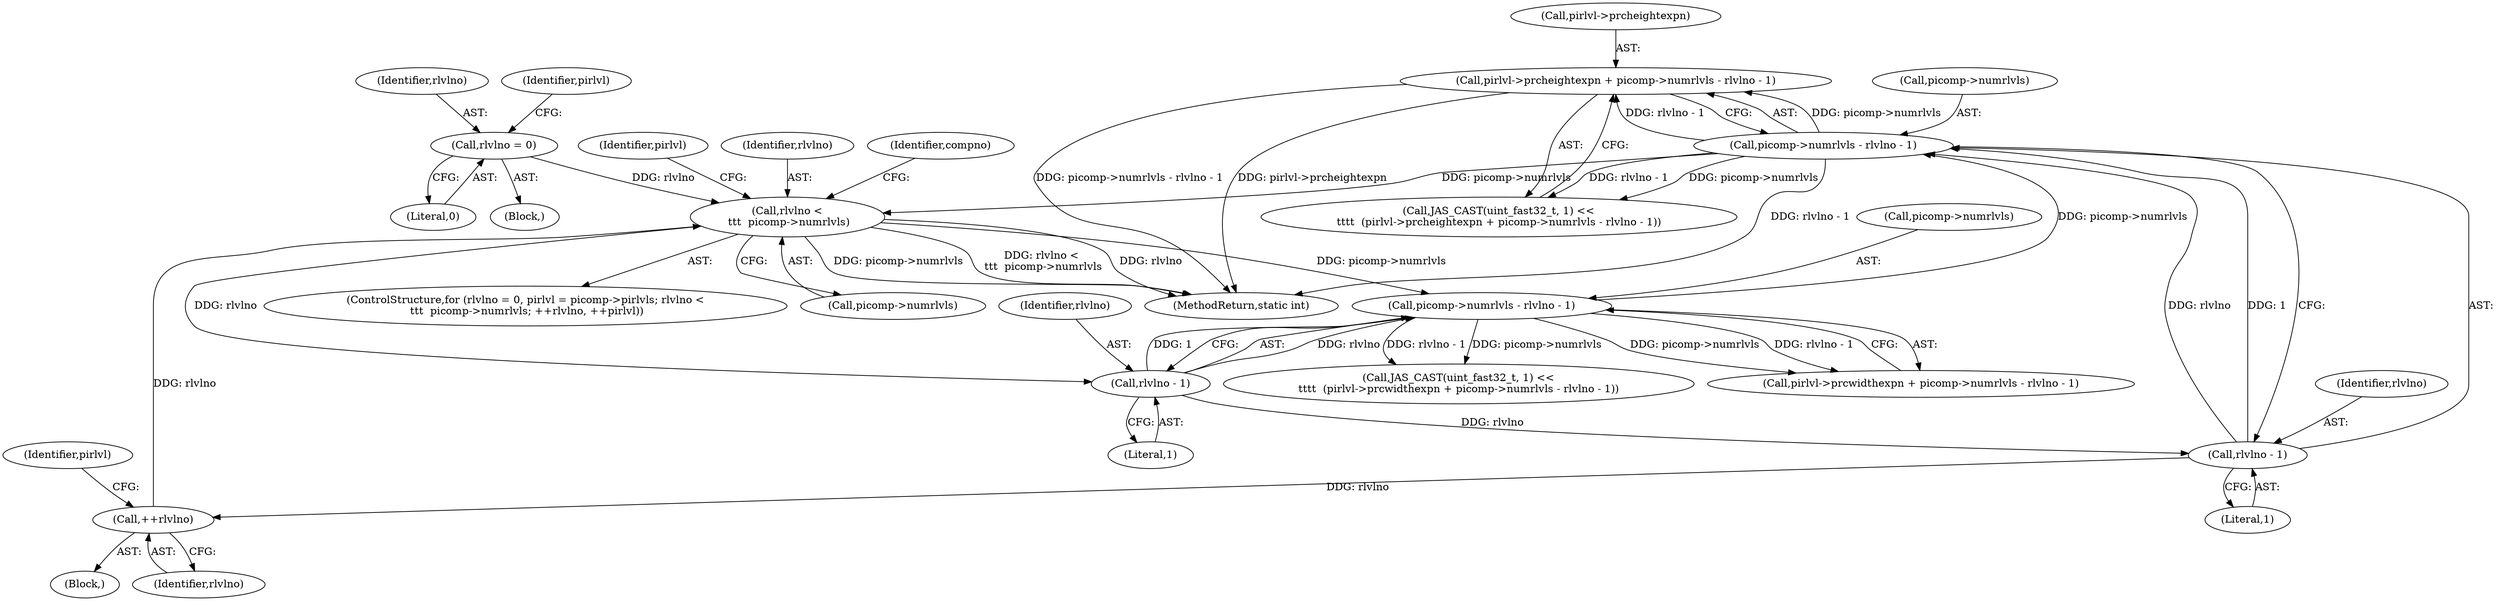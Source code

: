 digraph "0_jasper_aa0b0f79ade5eef8b0e7a214c03f5af54b36ba7d_2@pointer" {
"1000248" [label="(Call,pirlvl->prcheightexpn + picomp->numrlvls - rlvlno - 1)"];
"1000252" [label="(Call,picomp->numrlvls - rlvlno - 1)"];
"1000231" [label="(Call,picomp->numrlvls - rlvlno - 1)"];
"1000174" [label="(Call,rlvlno <\n \t\t\t  picomp->numrlvls)"];
"1000166" [label="(Call,rlvlno = 0)"];
"1000180" [label="(Call,++rlvlno)"];
"1000256" [label="(Call,rlvlno - 1)"];
"1000235" [label="(Call,rlvlno - 1)"];
"1000227" [label="(Call,pirlvl->prcwidthexpn + picomp->numrlvls - rlvlno - 1)"];
"1000258" [label="(Literal,1)"];
"1000190" [label="(Identifier,pirlvl)"];
"1000168" [label="(Literal,0)"];
"1000252" [label="(Call,picomp->numrlvls - rlvlno - 1)"];
"1000253" [label="(Call,picomp->numrlvls)"];
"1000166" [label="(Call,rlvlno = 0)"];
"1000164" [label="(ControlStructure,for (rlvlno = 0, pirlvl = picomp->pirlvls; rlvlno <\n \t\t\t  picomp->numrlvls; ++rlvlno, ++pirlvl))"];
"1000174" [label="(Call,rlvlno <\n \t\t\t  picomp->numrlvls)"];
"1000257" [label="(Identifier,rlvlno)"];
"1000256" [label="(Call,rlvlno - 1)"];
"1000183" [label="(Identifier,pirlvl)"];
"1000248" [label="(Call,pirlvl->prcheightexpn + picomp->numrlvls - rlvlno - 1)"];
"1000236" [label="(Identifier,rlvlno)"];
"1000244" [label="(Call,JAS_CAST(uint_fast32_t, 1) <<\n\t\t\t\t  (pirlvl->prcheightexpn + picomp->numrlvls - rlvlno - 1))"];
"1000249" [label="(Call,pirlvl->prcheightexpn)"];
"1000176" [label="(Call,picomp->numrlvls)"];
"1000170" [label="(Identifier,pirlvl)"];
"1000717" [label="(MethodReturn,static int)"];
"1000235" [label="(Call,rlvlno - 1)"];
"1000231" [label="(Call,picomp->numrlvls - rlvlno - 1)"];
"1000237" [label="(Literal,1)"];
"1000175" [label="(Identifier,rlvlno)"];
"1000180" [label="(Call,++rlvlno)"];
"1000223" [label="(Call,JAS_CAST(uint_fast32_t, 1) <<\n\t\t\t\t  (pirlvl->prcwidthexpn + picomp->numrlvls - rlvlno - 1))"];
"1000232" [label="(Call,picomp->numrlvls)"];
"1000160" [label="(Identifier,compno)"];
"1000179" [label="(Block,)"];
"1000181" [label="(Identifier,rlvlno)"];
"1000167" [label="(Identifier,rlvlno)"];
"1000165" [label="(Block,)"];
"1000248" -> "1000244"  [label="AST: "];
"1000248" -> "1000252"  [label="CFG: "];
"1000249" -> "1000248"  [label="AST: "];
"1000252" -> "1000248"  [label="AST: "];
"1000244" -> "1000248"  [label="CFG: "];
"1000248" -> "1000717"  [label="DDG: picomp->numrlvls - rlvlno - 1"];
"1000248" -> "1000717"  [label="DDG: pirlvl->prcheightexpn"];
"1000252" -> "1000248"  [label="DDG: picomp->numrlvls"];
"1000252" -> "1000248"  [label="DDG: rlvlno - 1"];
"1000252" -> "1000256"  [label="CFG: "];
"1000253" -> "1000252"  [label="AST: "];
"1000256" -> "1000252"  [label="AST: "];
"1000252" -> "1000717"  [label="DDG: rlvlno - 1"];
"1000252" -> "1000174"  [label="DDG: picomp->numrlvls"];
"1000252" -> "1000244"  [label="DDG: picomp->numrlvls"];
"1000252" -> "1000244"  [label="DDG: rlvlno - 1"];
"1000231" -> "1000252"  [label="DDG: picomp->numrlvls"];
"1000256" -> "1000252"  [label="DDG: rlvlno"];
"1000256" -> "1000252"  [label="DDG: 1"];
"1000231" -> "1000227"  [label="AST: "];
"1000231" -> "1000235"  [label="CFG: "];
"1000232" -> "1000231"  [label="AST: "];
"1000235" -> "1000231"  [label="AST: "];
"1000227" -> "1000231"  [label="CFG: "];
"1000231" -> "1000223"  [label="DDG: picomp->numrlvls"];
"1000231" -> "1000223"  [label="DDG: rlvlno - 1"];
"1000231" -> "1000227"  [label="DDG: picomp->numrlvls"];
"1000231" -> "1000227"  [label="DDG: rlvlno - 1"];
"1000174" -> "1000231"  [label="DDG: picomp->numrlvls"];
"1000235" -> "1000231"  [label="DDG: rlvlno"];
"1000235" -> "1000231"  [label="DDG: 1"];
"1000174" -> "1000164"  [label="AST: "];
"1000174" -> "1000176"  [label="CFG: "];
"1000175" -> "1000174"  [label="AST: "];
"1000176" -> "1000174"  [label="AST: "];
"1000190" -> "1000174"  [label="CFG: "];
"1000160" -> "1000174"  [label="CFG: "];
"1000174" -> "1000717"  [label="DDG: picomp->numrlvls"];
"1000174" -> "1000717"  [label="DDG: rlvlno <\n \t\t\t  picomp->numrlvls"];
"1000174" -> "1000717"  [label="DDG: rlvlno"];
"1000166" -> "1000174"  [label="DDG: rlvlno"];
"1000180" -> "1000174"  [label="DDG: rlvlno"];
"1000174" -> "1000235"  [label="DDG: rlvlno"];
"1000166" -> "1000165"  [label="AST: "];
"1000166" -> "1000168"  [label="CFG: "];
"1000167" -> "1000166"  [label="AST: "];
"1000168" -> "1000166"  [label="AST: "];
"1000170" -> "1000166"  [label="CFG: "];
"1000180" -> "1000179"  [label="AST: "];
"1000180" -> "1000181"  [label="CFG: "];
"1000181" -> "1000180"  [label="AST: "];
"1000183" -> "1000180"  [label="CFG: "];
"1000256" -> "1000180"  [label="DDG: rlvlno"];
"1000256" -> "1000258"  [label="CFG: "];
"1000257" -> "1000256"  [label="AST: "];
"1000258" -> "1000256"  [label="AST: "];
"1000235" -> "1000256"  [label="DDG: rlvlno"];
"1000235" -> "1000237"  [label="CFG: "];
"1000236" -> "1000235"  [label="AST: "];
"1000237" -> "1000235"  [label="AST: "];
}

